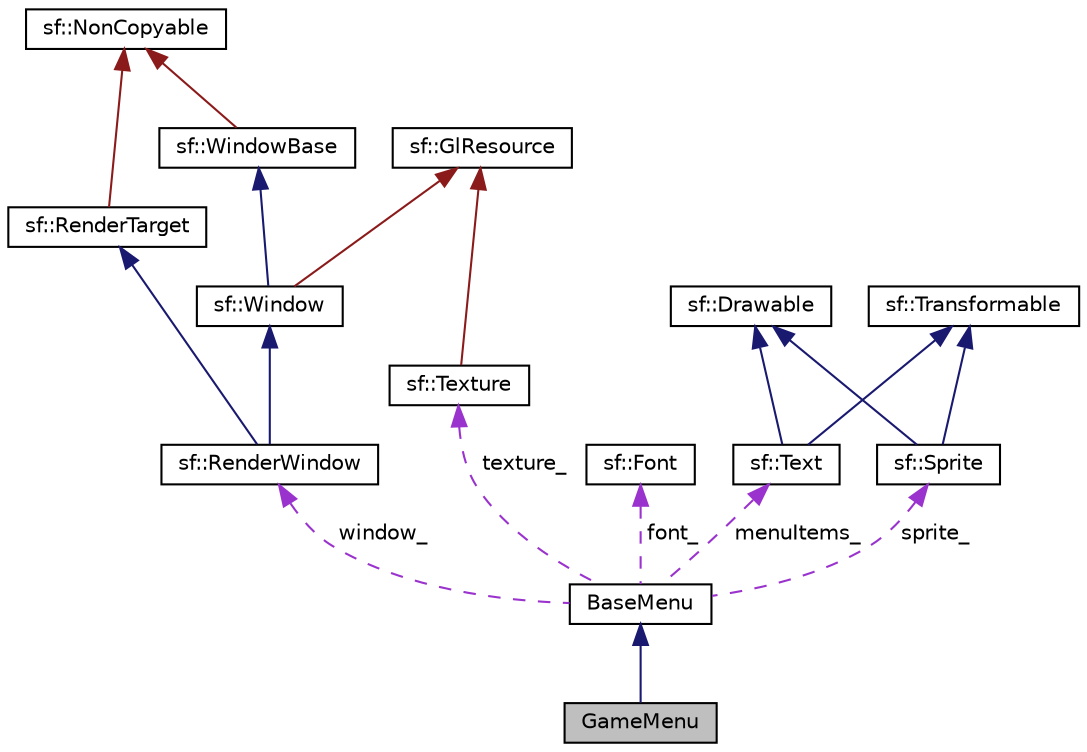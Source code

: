 digraph "GameMenu"
{
 // LATEX_PDF_SIZE
  edge [fontname="Helvetica",fontsize="10",labelfontname="Helvetica",labelfontsize="10"];
  node [fontname="Helvetica",fontsize="10",shape=record];
  Node1 [label="GameMenu",height=0.2,width=0.4,color="black", fillcolor="grey75", style="filled", fontcolor="black",tooltip="Manages the main game menu interface."];
  Node2 -> Node1 [dir="back",color="midnightblue",fontsize="10",style="solid",fontname="Helvetica"];
  Node2 [label="BaseMenu",height=0.2,width=0.4,color="black", fillcolor="white", style="filled",URL="$classBaseMenu.html",tooltip="A base class for creating menus in an SFML application."];
  Node3 -> Node2 [dir="back",color="darkorchid3",fontsize="10",style="dashed",label=" texture_" ,fontname="Helvetica"];
  Node3 [label="sf::Texture",height=0.2,width=0.4,color="black", fillcolor="white", style="filled",URL="$classsf_1_1Texture.html",tooltip="Image living on the graphics card that can be used for drawing."];
  Node4 -> Node3 [dir="back",color="firebrick4",fontsize="10",style="solid",fontname="Helvetica"];
  Node4 [label="sf::GlResource",height=0.2,width=0.4,color="black", fillcolor="white", style="filled",URL="$classsf_1_1GlResource.html",tooltip="Base class for classes that require an OpenGL context."];
  Node5 -> Node2 [dir="back",color="darkorchid3",fontsize="10",style="dashed",label=" window_" ,fontname="Helvetica"];
  Node5 [label="sf::RenderWindow",height=0.2,width=0.4,color="black", fillcolor="white", style="filled",URL="$classsf_1_1RenderWindow.html",tooltip="Window that can serve as a target for 2D drawing."];
  Node6 -> Node5 [dir="back",color="midnightblue",fontsize="10",style="solid",fontname="Helvetica"];
  Node6 [label="sf::Window",height=0.2,width=0.4,color="black", fillcolor="white", style="filled",URL="$classsf_1_1Window.html",tooltip="Window that serves as a target for OpenGL rendering."];
  Node7 -> Node6 [dir="back",color="midnightblue",fontsize="10",style="solid",fontname="Helvetica"];
  Node7 [label="sf::WindowBase",height=0.2,width=0.4,color="black", fillcolor="white", style="filled",URL="$classsf_1_1WindowBase.html",tooltip="Window that serves as a base for other windows."];
  Node8 -> Node7 [dir="back",color="firebrick4",fontsize="10",style="solid",fontname="Helvetica"];
  Node8 [label="sf::NonCopyable",height=0.2,width=0.4,color="black", fillcolor="white", style="filled",URL="$classsf_1_1NonCopyable.html",tooltip="Utility class that makes any derived class non-copyable."];
  Node4 -> Node6 [dir="back",color="firebrick4",fontsize="10",style="solid",fontname="Helvetica"];
  Node9 -> Node5 [dir="back",color="midnightblue",fontsize="10",style="solid",fontname="Helvetica"];
  Node9 [label="sf::RenderTarget",height=0.2,width=0.4,color="black", fillcolor="white", style="filled",URL="$classsf_1_1RenderTarget.html",tooltip="Base class for all render targets (window, texture, ...)"];
  Node8 -> Node9 [dir="back",color="firebrick4",fontsize="10",style="solid",fontname="Helvetica"];
  Node10 -> Node2 [dir="back",color="darkorchid3",fontsize="10",style="dashed",label=" font_" ,fontname="Helvetica"];
  Node10 [label="sf::Font",height=0.2,width=0.4,color="black", fillcolor="white", style="filled",URL="$classsf_1_1Font.html",tooltip="Class for loading and manipulating character fonts."];
  Node11 -> Node2 [dir="back",color="darkorchid3",fontsize="10",style="dashed",label=" sprite_" ,fontname="Helvetica"];
  Node11 [label="sf::Sprite",height=0.2,width=0.4,color="black", fillcolor="white", style="filled",URL="$classsf_1_1Sprite.html",tooltip="Drawable representation of a texture, with its own transformations, color, etc."];
  Node12 -> Node11 [dir="back",color="midnightblue",fontsize="10",style="solid",fontname="Helvetica"];
  Node12 [label="sf::Drawable",height=0.2,width=0.4,color="black", fillcolor="white", style="filled",URL="$classsf_1_1Drawable.html",tooltip="Abstract base class for objects that can be drawn to a render target."];
  Node13 -> Node11 [dir="back",color="midnightblue",fontsize="10",style="solid",fontname="Helvetica"];
  Node13 [label="sf::Transformable",height=0.2,width=0.4,color="black", fillcolor="white", style="filled",URL="$classsf_1_1Transformable.html",tooltip="Decomposed transform defined by a position, a rotation and a scale."];
  Node14 -> Node2 [dir="back",color="darkorchid3",fontsize="10",style="dashed",label=" menuItems_" ,fontname="Helvetica"];
  Node14 [label="sf::Text",height=0.2,width=0.4,color="black", fillcolor="white", style="filled",URL="$classsf_1_1Text.html",tooltip="Graphical text that can be drawn to a render target."];
  Node12 -> Node14 [dir="back",color="midnightblue",fontsize="10",style="solid",fontname="Helvetica"];
  Node13 -> Node14 [dir="back",color="midnightblue",fontsize="10",style="solid",fontname="Helvetica"];
}

